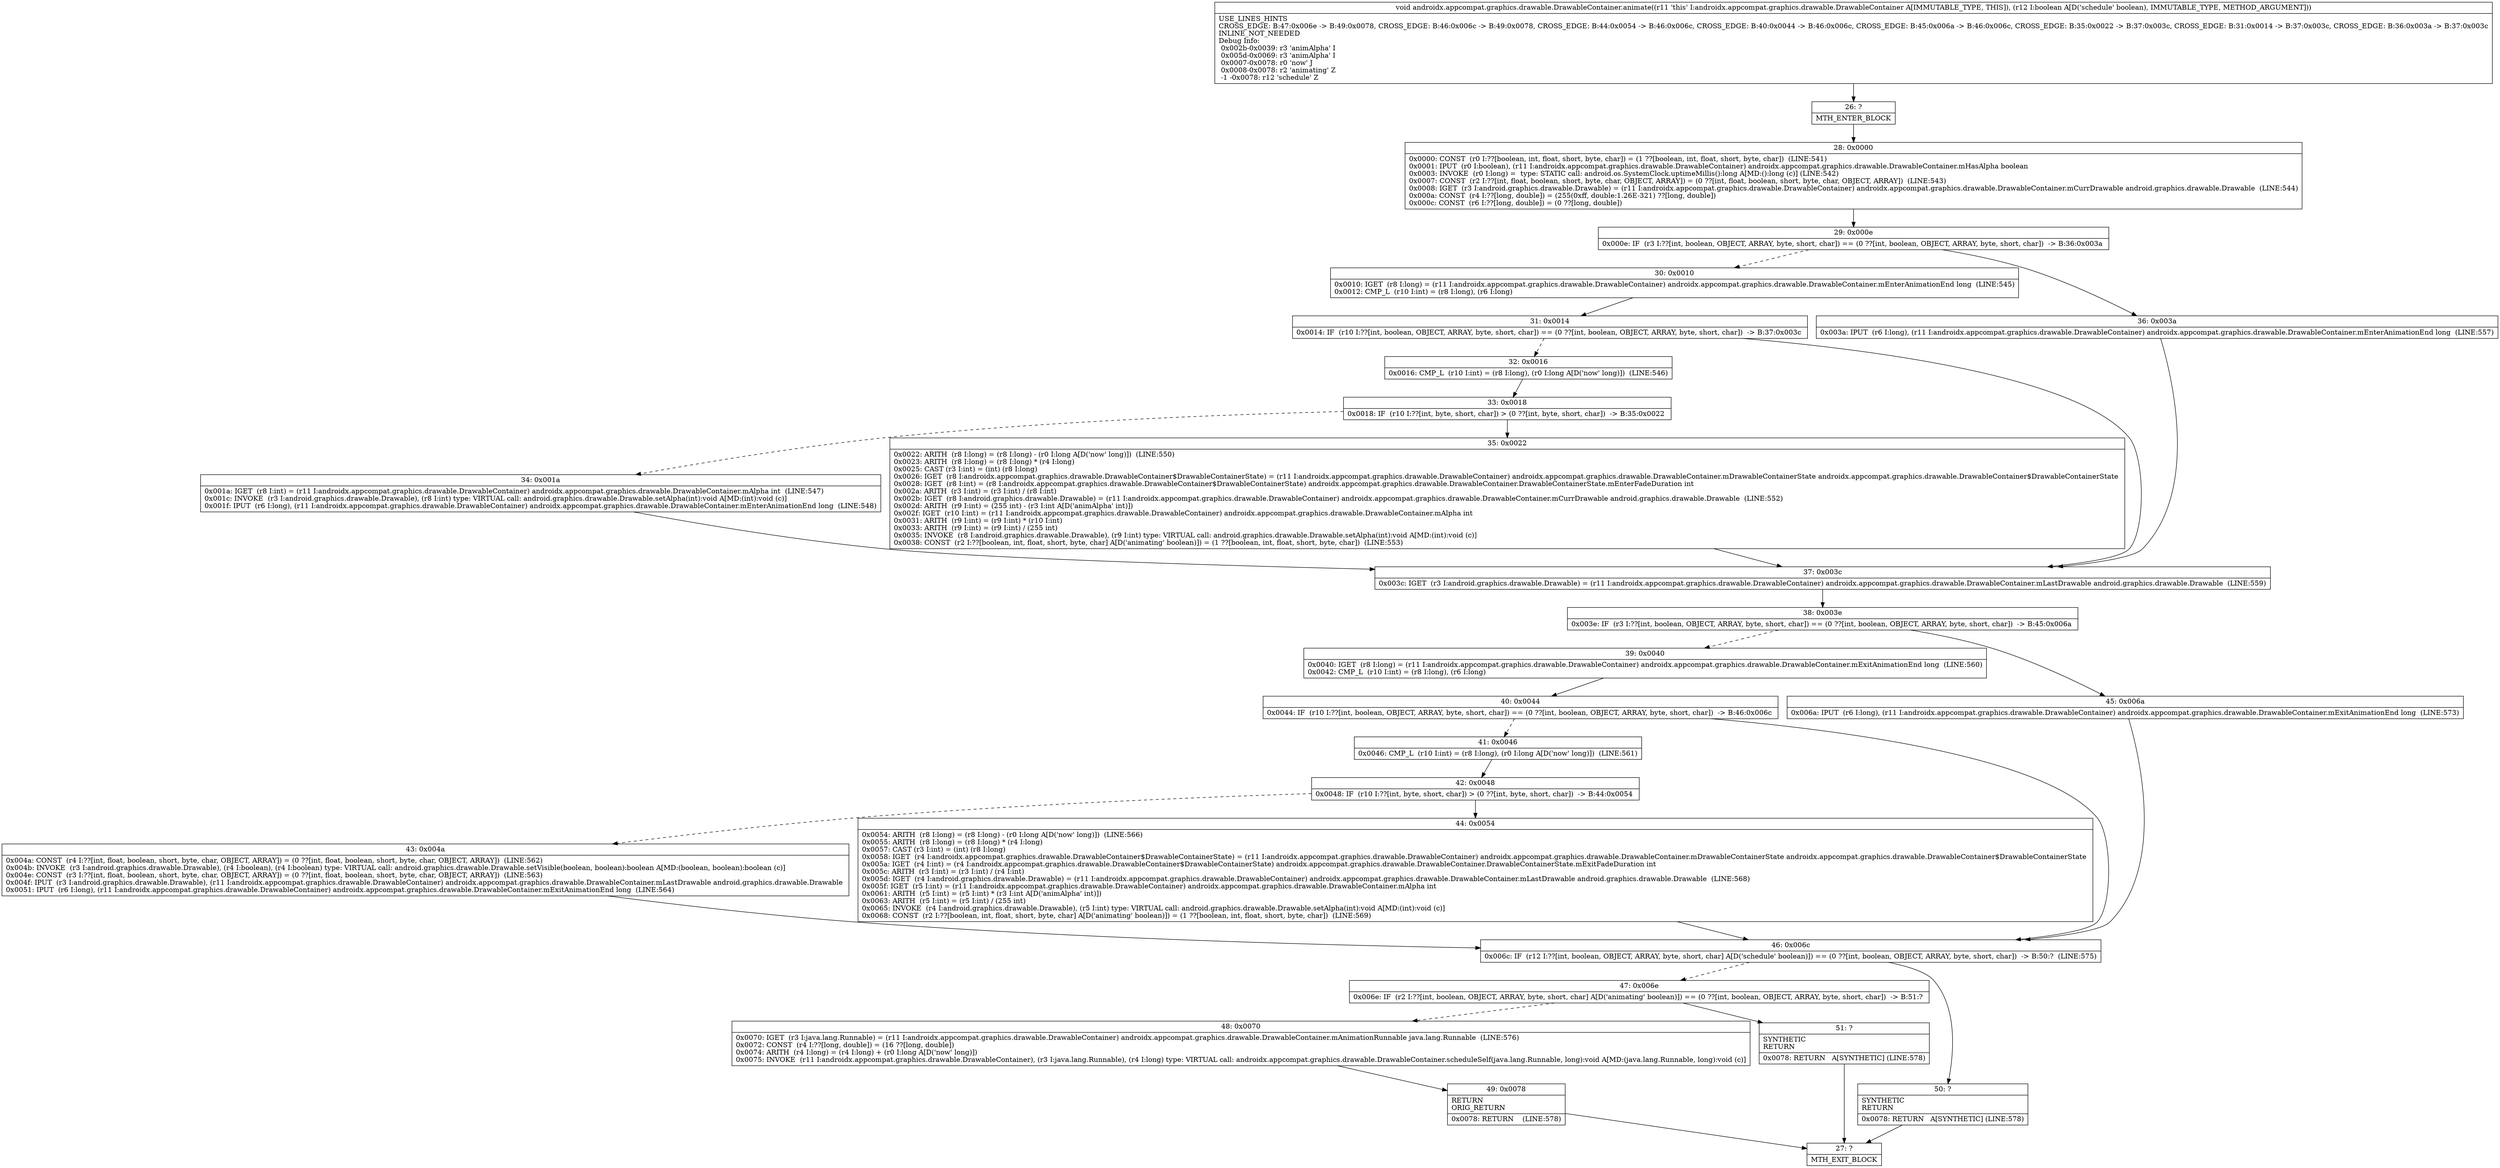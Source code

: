 digraph "CFG forandroidx.appcompat.graphics.drawable.DrawableContainer.animate(Z)V" {
Node_26 [shape=record,label="{26\:\ ?|MTH_ENTER_BLOCK\l}"];
Node_28 [shape=record,label="{28\:\ 0x0000|0x0000: CONST  (r0 I:??[boolean, int, float, short, byte, char]) = (1 ??[boolean, int, float, short, byte, char])  (LINE:541)\l0x0001: IPUT  (r0 I:boolean), (r11 I:androidx.appcompat.graphics.drawable.DrawableContainer) androidx.appcompat.graphics.drawable.DrawableContainer.mHasAlpha boolean \l0x0003: INVOKE  (r0 I:long) =  type: STATIC call: android.os.SystemClock.uptimeMillis():long A[MD:():long (c)] (LINE:542)\l0x0007: CONST  (r2 I:??[int, float, boolean, short, byte, char, OBJECT, ARRAY]) = (0 ??[int, float, boolean, short, byte, char, OBJECT, ARRAY])  (LINE:543)\l0x0008: IGET  (r3 I:android.graphics.drawable.Drawable) = (r11 I:androidx.appcompat.graphics.drawable.DrawableContainer) androidx.appcompat.graphics.drawable.DrawableContainer.mCurrDrawable android.graphics.drawable.Drawable  (LINE:544)\l0x000a: CONST  (r4 I:??[long, double]) = (255(0xff, double:1.26E\-321) ??[long, double]) \l0x000c: CONST  (r6 I:??[long, double]) = (0 ??[long, double]) \l}"];
Node_29 [shape=record,label="{29\:\ 0x000e|0x000e: IF  (r3 I:??[int, boolean, OBJECT, ARRAY, byte, short, char]) == (0 ??[int, boolean, OBJECT, ARRAY, byte, short, char])  \-\> B:36:0x003a \l}"];
Node_30 [shape=record,label="{30\:\ 0x0010|0x0010: IGET  (r8 I:long) = (r11 I:androidx.appcompat.graphics.drawable.DrawableContainer) androidx.appcompat.graphics.drawable.DrawableContainer.mEnterAnimationEnd long  (LINE:545)\l0x0012: CMP_L  (r10 I:int) = (r8 I:long), (r6 I:long) \l}"];
Node_31 [shape=record,label="{31\:\ 0x0014|0x0014: IF  (r10 I:??[int, boolean, OBJECT, ARRAY, byte, short, char]) == (0 ??[int, boolean, OBJECT, ARRAY, byte, short, char])  \-\> B:37:0x003c \l}"];
Node_32 [shape=record,label="{32\:\ 0x0016|0x0016: CMP_L  (r10 I:int) = (r8 I:long), (r0 I:long A[D('now' long)])  (LINE:546)\l}"];
Node_33 [shape=record,label="{33\:\ 0x0018|0x0018: IF  (r10 I:??[int, byte, short, char]) \> (0 ??[int, byte, short, char])  \-\> B:35:0x0022 \l}"];
Node_34 [shape=record,label="{34\:\ 0x001a|0x001a: IGET  (r8 I:int) = (r11 I:androidx.appcompat.graphics.drawable.DrawableContainer) androidx.appcompat.graphics.drawable.DrawableContainer.mAlpha int  (LINE:547)\l0x001c: INVOKE  (r3 I:android.graphics.drawable.Drawable), (r8 I:int) type: VIRTUAL call: android.graphics.drawable.Drawable.setAlpha(int):void A[MD:(int):void (c)]\l0x001f: IPUT  (r6 I:long), (r11 I:androidx.appcompat.graphics.drawable.DrawableContainer) androidx.appcompat.graphics.drawable.DrawableContainer.mEnterAnimationEnd long  (LINE:548)\l}"];
Node_35 [shape=record,label="{35\:\ 0x0022|0x0022: ARITH  (r8 I:long) = (r8 I:long) \- (r0 I:long A[D('now' long)])  (LINE:550)\l0x0023: ARITH  (r8 I:long) = (r8 I:long) * (r4 I:long) \l0x0025: CAST (r3 I:int) = (int) (r8 I:long) \l0x0026: IGET  (r8 I:androidx.appcompat.graphics.drawable.DrawableContainer$DrawableContainerState) = (r11 I:androidx.appcompat.graphics.drawable.DrawableContainer) androidx.appcompat.graphics.drawable.DrawableContainer.mDrawableContainerState androidx.appcompat.graphics.drawable.DrawableContainer$DrawableContainerState \l0x0028: IGET  (r8 I:int) = (r8 I:androidx.appcompat.graphics.drawable.DrawableContainer$DrawableContainerState) androidx.appcompat.graphics.drawable.DrawableContainer.DrawableContainerState.mEnterFadeDuration int \l0x002a: ARITH  (r3 I:int) = (r3 I:int) \/ (r8 I:int) \l0x002b: IGET  (r8 I:android.graphics.drawable.Drawable) = (r11 I:androidx.appcompat.graphics.drawable.DrawableContainer) androidx.appcompat.graphics.drawable.DrawableContainer.mCurrDrawable android.graphics.drawable.Drawable  (LINE:552)\l0x002d: ARITH  (r9 I:int) = (255 int) \- (r3 I:int A[D('animAlpha' int)]) \l0x002f: IGET  (r10 I:int) = (r11 I:androidx.appcompat.graphics.drawable.DrawableContainer) androidx.appcompat.graphics.drawable.DrawableContainer.mAlpha int \l0x0031: ARITH  (r9 I:int) = (r9 I:int) * (r10 I:int) \l0x0033: ARITH  (r9 I:int) = (r9 I:int) \/ (255 int) \l0x0035: INVOKE  (r8 I:android.graphics.drawable.Drawable), (r9 I:int) type: VIRTUAL call: android.graphics.drawable.Drawable.setAlpha(int):void A[MD:(int):void (c)]\l0x0038: CONST  (r2 I:??[boolean, int, float, short, byte, char] A[D('animating' boolean)]) = (1 ??[boolean, int, float, short, byte, char])  (LINE:553)\l}"];
Node_37 [shape=record,label="{37\:\ 0x003c|0x003c: IGET  (r3 I:android.graphics.drawable.Drawable) = (r11 I:androidx.appcompat.graphics.drawable.DrawableContainer) androidx.appcompat.graphics.drawable.DrawableContainer.mLastDrawable android.graphics.drawable.Drawable  (LINE:559)\l}"];
Node_38 [shape=record,label="{38\:\ 0x003e|0x003e: IF  (r3 I:??[int, boolean, OBJECT, ARRAY, byte, short, char]) == (0 ??[int, boolean, OBJECT, ARRAY, byte, short, char])  \-\> B:45:0x006a \l}"];
Node_39 [shape=record,label="{39\:\ 0x0040|0x0040: IGET  (r8 I:long) = (r11 I:androidx.appcompat.graphics.drawable.DrawableContainer) androidx.appcompat.graphics.drawable.DrawableContainer.mExitAnimationEnd long  (LINE:560)\l0x0042: CMP_L  (r10 I:int) = (r8 I:long), (r6 I:long) \l}"];
Node_40 [shape=record,label="{40\:\ 0x0044|0x0044: IF  (r10 I:??[int, boolean, OBJECT, ARRAY, byte, short, char]) == (0 ??[int, boolean, OBJECT, ARRAY, byte, short, char])  \-\> B:46:0x006c \l}"];
Node_41 [shape=record,label="{41\:\ 0x0046|0x0046: CMP_L  (r10 I:int) = (r8 I:long), (r0 I:long A[D('now' long)])  (LINE:561)\l}"];
Node_42 [shape=record,label="{42\:\ 0x0048|0x0048: IF  (r10 I:??[int, byte, short, char]) \> (0 ??[int, byte, short, char])  \-\> B:44:0x0054 \l}"];
Node_43 [shape=record,label="{43\:\ 0x004a|0x004a: CONST  (r4 I:??[int, float, boolean, short, byte, char, OBJECT, ARRAY]) = (0 ??[int, float, boolean, short, byte, char, OBJECT, ARRAY])  (LINE:562)\l0x004b: INVOKE  (r3 I:android.graphics.drawable.Drawable), (r4 I:boolean), (r4 I:boolean) type: VIRTUAL call: android.graphics.drawable.Drawable.setVisible(boolean, boolean):boolean A[MD:(boolean, boolean):boolean (c)]\l0x004e: CONST  (r3 I:??[int, float, boolean, short, byte, char, OBJECT, ARRAY]) = (0 ??[int, float, boolean, short, byte, char, OBJECT, ARRAY])  (LINE:563)\l0x004f: IPUT  (r3 I:android.graphics.drawable.Drawable), (r11 I:androidx.appcompat.graphics.drawable.DrawableContainer) androidx.appcompat.graphics.drawable.DrawableContainer.mLastDrawable android.graphics.drawable.Drawable \l0x0051: IPUT  (r6 I:long), (r11 I:androidx.appcompat.graphics.drawable.DrawableContainer) androidx.appcompat.graphics.drawable.DrawableContainer.mExitAnimationEnd long  (LINE:564)\l}"];
Node_44 [shape=record,label="{44\:\ 0x0054|0x0054: ARITH  (r8 I:long) = (r8 I:long) \- (r0 I:long A[D('now' long)])  (LINE:566)\l0x0055: ARITH  (r8 I:long) = (r8 I:long) * (r4 I:long) \l0x0057: CAST (r3 I:int) = (int) (r8 I:long) \l0x0058: IGET  (r4 I:androidx.appcompat.graphics.drawable.DrawableContainer$DrawableContainerState) = (r11 I:androidx.appcompat.graphics.drawable.DrawableContainer) androidx.appcompat.graphics.drawable.DrawableContainer.mDrawableContainerState androidx.appcompat.graphics.drawable.DrawableContainer$DrawableContainerState \l0x005a: IGET  (r4 I:int) = (r4 I:androidx.appcompat.graphics.drawable.DrawableContainer$DrawableContainerState) androidx.appcompat.graphics.drawable.DrawableContainer.DrawableContainerState.mExitFadeDuration int \l0x005c: ARITH  (r3 I:int) = (r3 I:int) \/ (r4 I:int) \l0x005d: IGET  (r4 I:android.graphics.drawable.Drawable) = (r11 I:androidx.appcompat.graphics.drawable.DrawableContainer) androidx.appcompat.graphics.drawable.DrawableContainer.mLastDrawable android.graphics.drawable.Drawable  (LINE:568)\l0x005f: IGET  (r5 I:int) = (r11 I:androidx.appcompat.graphics.drawable.DrawableContainer) androidx.appcompat.graphics.drawable.DrawableContainer.mAlpha int \l0x0061: ARITH  (r5 I:int) = (r5 I:int) * (r3 I:int A[D('animAlpha' int)]) \l0x0063: ARITH  (r5 I:int) = (r5 I:int) \/ (255 int) \l0x0065: INVOKE  (r4 I:android.graphics.drawable.Drawable), (r5 I:int) type: VIRTUAL call: android.graphics.drawable.Drawable.setAlpha(int):void A[MD:(int):void (c)]\l0x0068: CONST  (r2 I:??[boolean, int, float, short, byte, char] A[D('animating' boolean)]) = (1 ??[boolean, int, float, short, byte, char])  (LINE:569)\l}"];
Node_46 [shape=record,label="{46\:\ 0x006c|0x006c: IF  (r12 I:??[int, boolean, OBJECT, ARRAY, byte, short, char] A[D('schedule' boolean)]) == (0 ??[int, boolean, OBJECT, ARRAY, byte, short, char])  \-\> B:50:?  (LINE:575)\l}"];
Node_47 [shape=record,label="{47\:\ 0x006e|0x006e: IF  (r2 I:??[int, boolean, OBJECT, ARRAY, byte, short, char] A[D('animating' boolean)]) == (0 ??[int, boolean, OBJECT, ARRAY, byte, short, char])  \-\> B:51:? \l}"];
Node_48 [shape=record,label="{48\:\ 0x0070|0x0070: IGET  (r3 I:java.lang.Runnable) = (r11 I:androidx.appcompat.graphics.drawable.DrawableContainer) androidx.appcompat.graphics.drawable.DrawableContainer.mAnimationRunnable java.lang.Runnable  (LINE:576)\l0x0072: CONST  (r4 I:??[long, double]) = (16 ??[long, double]) \l0x0074: ARITH  (r4 I:long) = (r4 I:long) + (r0 I:long A[D('now' long)]) \l0x0075: INVOKE  (r11 I:androidx.appcompat.graphics.drawable.DrawableContainer), (r3 I:java.lang.Runnable), (r4 I:long) type: VIRTUAL call: androidx.appcompat.graphics.drawable.DrawableContainer.scheduleSelf(java.lang.Runnable, long):void A[MD:(java.lang.Runnable, long):void (c)]\l}"];
Node_49 [shape=record,label="{49\:\ 0x0078|RETURN\lORIG_RETURN\l|0x0078: RETURN    (LINE:578)\l}"];
Node_27 [shape=record,label="{27\:\ ?|MTH_EXIT_BLOCK\l}"];
Node_51 [shape=record,label="{51\:\ ?|SYNTHETIC\lRETURN\l|0x0078: RETURN   A[SYNTHETIC] (LINE:578)\l}"];
Node_50 [shape=record,label="{50\:\ ?|SYNTHETIC\lRETURN\l|0x0078: RETURN   A[SYNTHETIC] (LINE:578)\l}"];
Node_45 [shape=record,label="{45\:\ 0x006a|0x006a: IPUT  (r6 I:long), (r11 I:androidx.appcompat.graphics.drawable.DrawableContainer) androidx.appcompat.graphics.drawable.DrawableContainer.mExitAnimationEnd long  (LINE:573)\l}"];
Node_36 [shape=record,label="{36\:\ 0x003a|0x003a: IPUT  (r6 I:long), (r11 I:androidx.appcompat.graphics.drawable.DrawableContainer) androidx.appcompat.graphics.drawable.DrawableContainer.mEnterAnimationEnd long  (LINE:557)\l}"];
MethodNode[shape=record,label="{void androidx.appcompat.graphics.drawable.DrawableContainer.animate((r11 'this' I:androidx.appcompat.graphics.drawable.DrawableContainer A[IMMUTABLE_TYPE, THIS]), (r12 I:boolean A[D('schedule' boolean), IMMUTABLE_TYPE, METHOD_ARGUMENT]))  | USE_LINES_HINTS\lCROSS_EDGE: B:47:0x006e \-\> B:49:0x0078, CROSS_EDGE: B:46:0x006c \-\> B:49:0x0078, CROSS_EDGE: B:44:0x0054 \-\> B:46:0x006c, CROSS_EDGE: B:40:0x0044 \-\> B:46:0x006c, CROSS_EDGE: B:45:0x006a \-\> B:46:0x006c, CROSS_EDGE: B:35:0x0022 \-\> B:37:0x003c, CROSS_EDGE: B:31:0x0014 \-\> B:37:0x003c, CROSS_EDGE: B:36:0x003a \-\> B:37:0x003c\lINLINE_NOT_NEEDED\lDebug Info:\l  0x002b\-0x0039: r3 'animAlpha' I\l  0x005d\-0x0069: r3 'animAlpha' I\l  0x0007\-0x0078: r0 'now' J\l  0x0008\-0x0078: r2 'animating' Z\l  \-1 \-0x0078: r12 'schedule' Z\l}"];
MethodNode -> Node_26;Node_26 -> Node_28;
Node_28 -> Node_29;
Node_29 -> Node_30[style=dashed];
Node_29 -> Node_36;
Node_30 -> Node_31;
Node_31 -> Node_32[style=dashed];
Node_31 -> Node_37;
Node_32 -> Node_33;
Node_33 -> Node_34[style=dashed];
Node_33 -> Node_35;
Node_34 -> Node_37;
Node_35 -> Node_37;
Node_37 -> Node_38;
Node_38 -> Node_39[style=dashed];
Node_38 -> Node_45;
Node_39 -> Node_40;
Node_40 -> Node_41[style=dashed];
Node_40 -> Node_46;
Node_41 -> Node_42;
Node_42 -> Node_43[style=dashed];
Node_42 -> Node_44;
Node_43 -> Node_46;
Node_44 -> Node_46;
Node_46 -> Node_47[style=dashed];
Node_46 -> Node_50;
Node_47 -> Node_48[style=dashed];
Node_47 -> Node_51;
Node_48 -> Node_49;
Node_49 -> Node_27;
Node_51 -> Node_27;
Node_50 -> Node_27;
Node_45 -> Node_46;
Node_36 -> Node_37;
}

